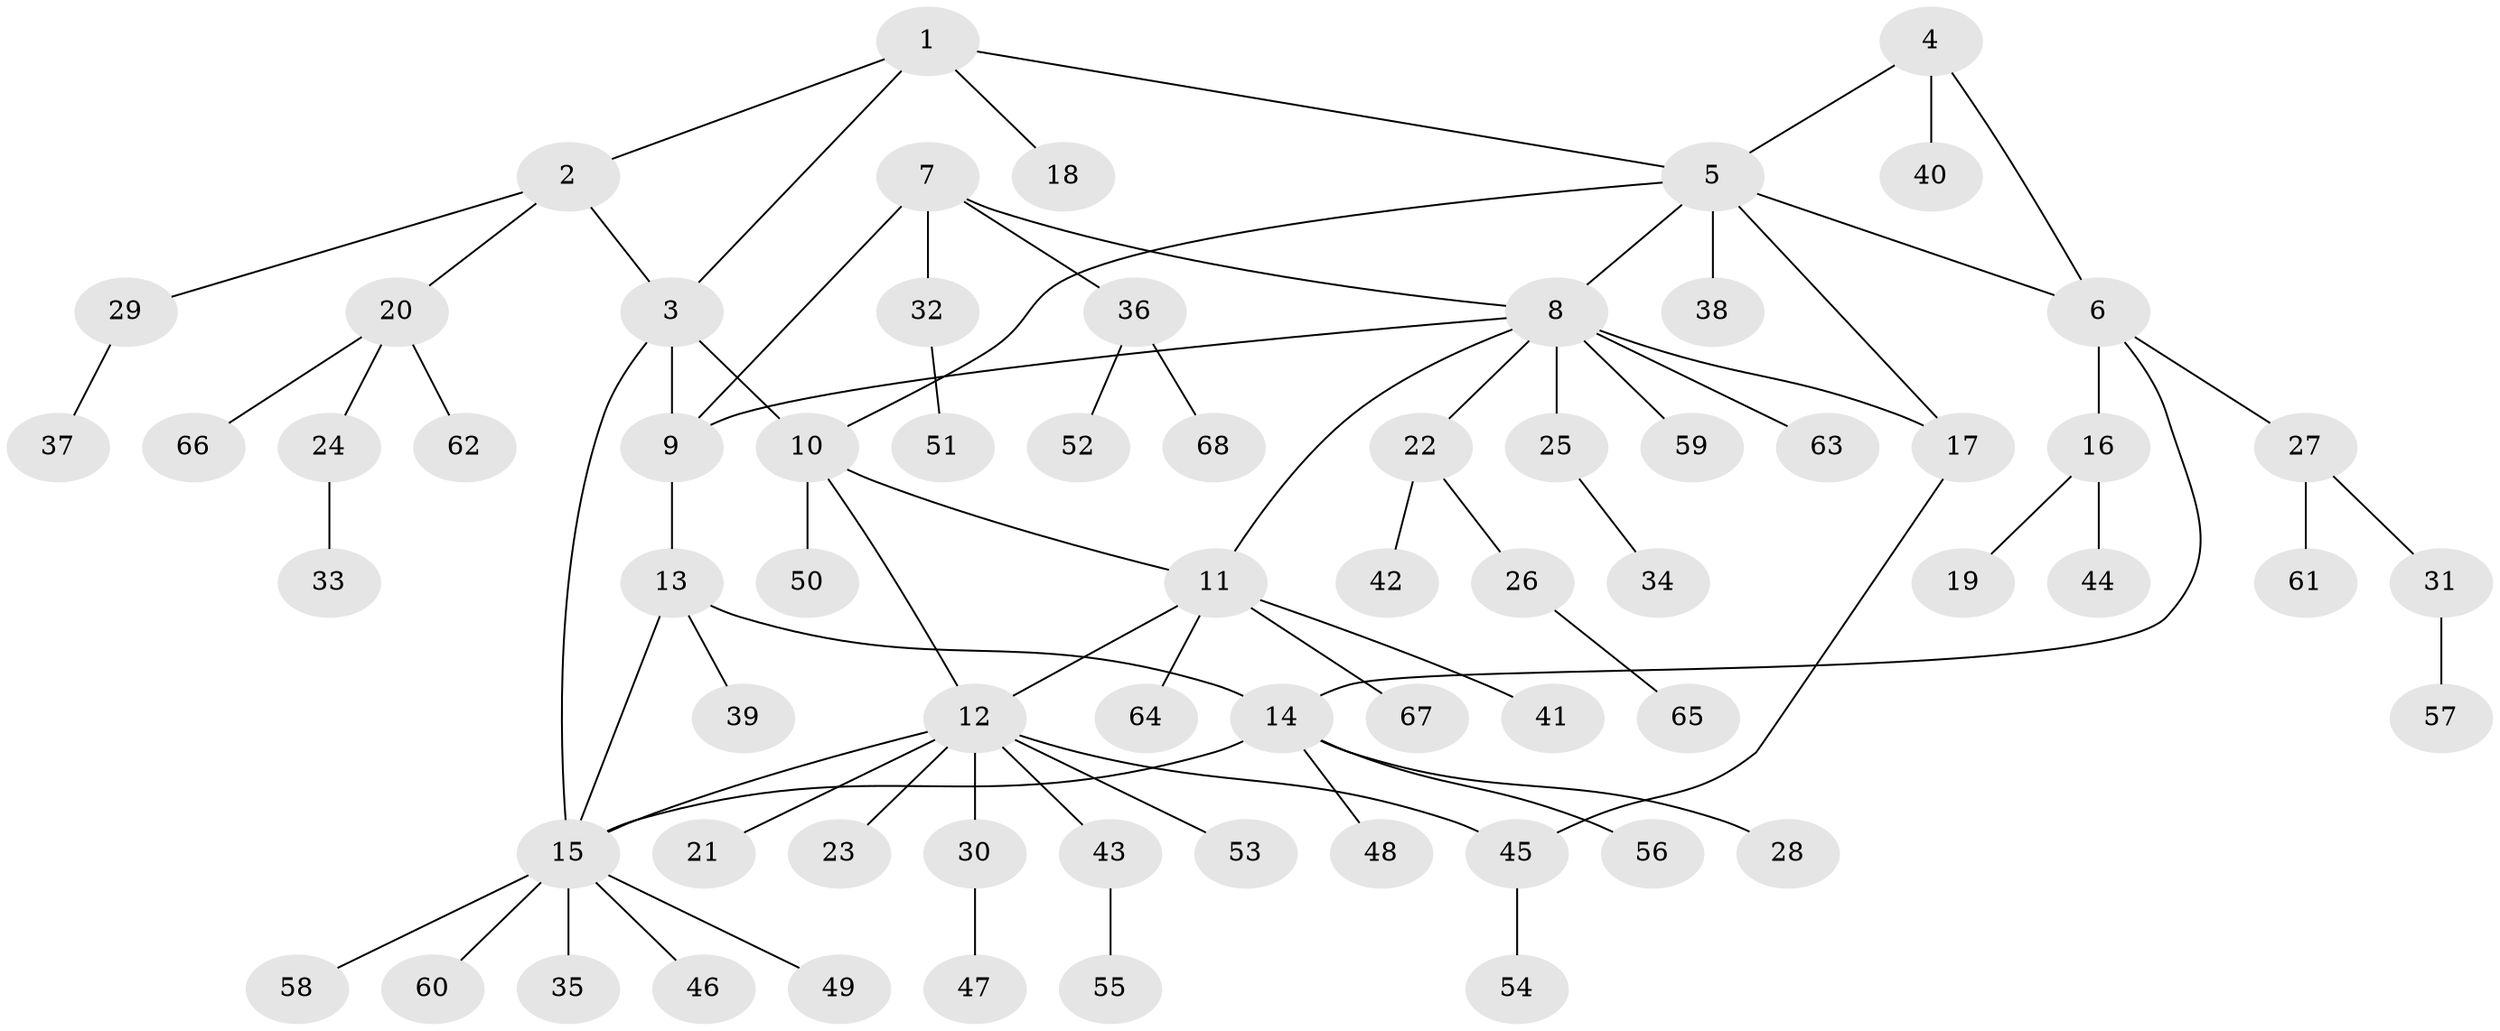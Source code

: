 // Generated by graph-tools (version 1.1) at 2025/11/02/27/25 16:11:37]
// undirected, 68 vertices, 80 edges
graph export_dot {
graph [start="1"]
  node [color=gray90,style=filled];
  1;
  2;
  3;
  4;
  5;
  6;
  7;
  8;
  9;
  10;
  11;
  12;
  13;
  14;
  15;
  16;
  17;
  18;
  19;
  20;
  21;
  22;
  23;
  24;
  25;
  26;
  27;
  28;
  29;
  30;
  31;
  32;
  33;
  34;
  35;
  36;
  37;
  38;
  39;
  40;
  41;
  42;
  43;
  44;
  45;
  46;
  47;
  48;
  49;
  50;
  51;
  52;
  53;
  54;
  55;
  56;
  57;
  58;
  59;
  60;
  61;
  62;
  63;
  64;
  65;
  66;
  67;
  68;
  1 -- 2;
  1 -- 3;
  1 -- 5;
  1 -- 18;
  2 -- 3;
  2 -- 20;
  2 -- 29;
  3 -- 9;
  3 -- 10;
  3 -- 15;
  4 -- 5;
  4 -- 6;
  4 -- 40;
  5 -- 6;
  5 -- 8;
  5 -- 10;
  5 -- 17;
  5 -- 38;
  6 -- 14;
  6 -- 16;
  6 -- 27;
  7 -- 8;
  7 -- 9;
  7 -- 32;
  7 -- 36;
  8 -- 9;
  8 -- 11;
  8 -- 17;
  8 -- 22;
  8 -- 25;
  8 -- 59;
  8 -- 63;
  9 -- 13;
  10 -- 11;
  10 -- 12;
  10 -- 50;
  11 -- 12;
  11 -- 41;
  11 -- 64;
  11 -- 67;
  12 -- 15;
  12 -- 21;
  12 -- 23;
  12 -- 30;
  12 -- 43;
  12 -- 45;
  12 -- 53;
  13 -- 14;
  13 -- 15;
  13 -- 39;
  14 -- 15;
  14 -- 28;
  14 -- 48;
  14 -- 56;
  15 -- 35;
  15 -- 46;
  15 -- 49;
  15 -- 58;
  15 -- 60;
  16 -- 19;
  16 -- 44;
  17 -- 45;
  20 -- 24;
  20 -- 62;
  20 -- 66;
  22 -- 26;
  22 -- 42;
  24 -- 33;
  25 -- 34;
  26 -- 65;
  27 -- 31;
  27 -- 61;
  29 -- 37;
  30 -- 47;
  31 -- 57;
  32 -- 51;
  36 -- 52;
  36 -- 68;
  43 -- 55;
  45 -- 54;
}
